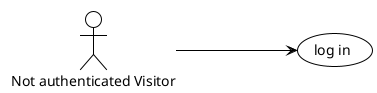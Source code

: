 @startuml

!theme plain
left to right direction

:Not authenticated Visitor: as Visitor

Visitor ---> (log in)

@enduml